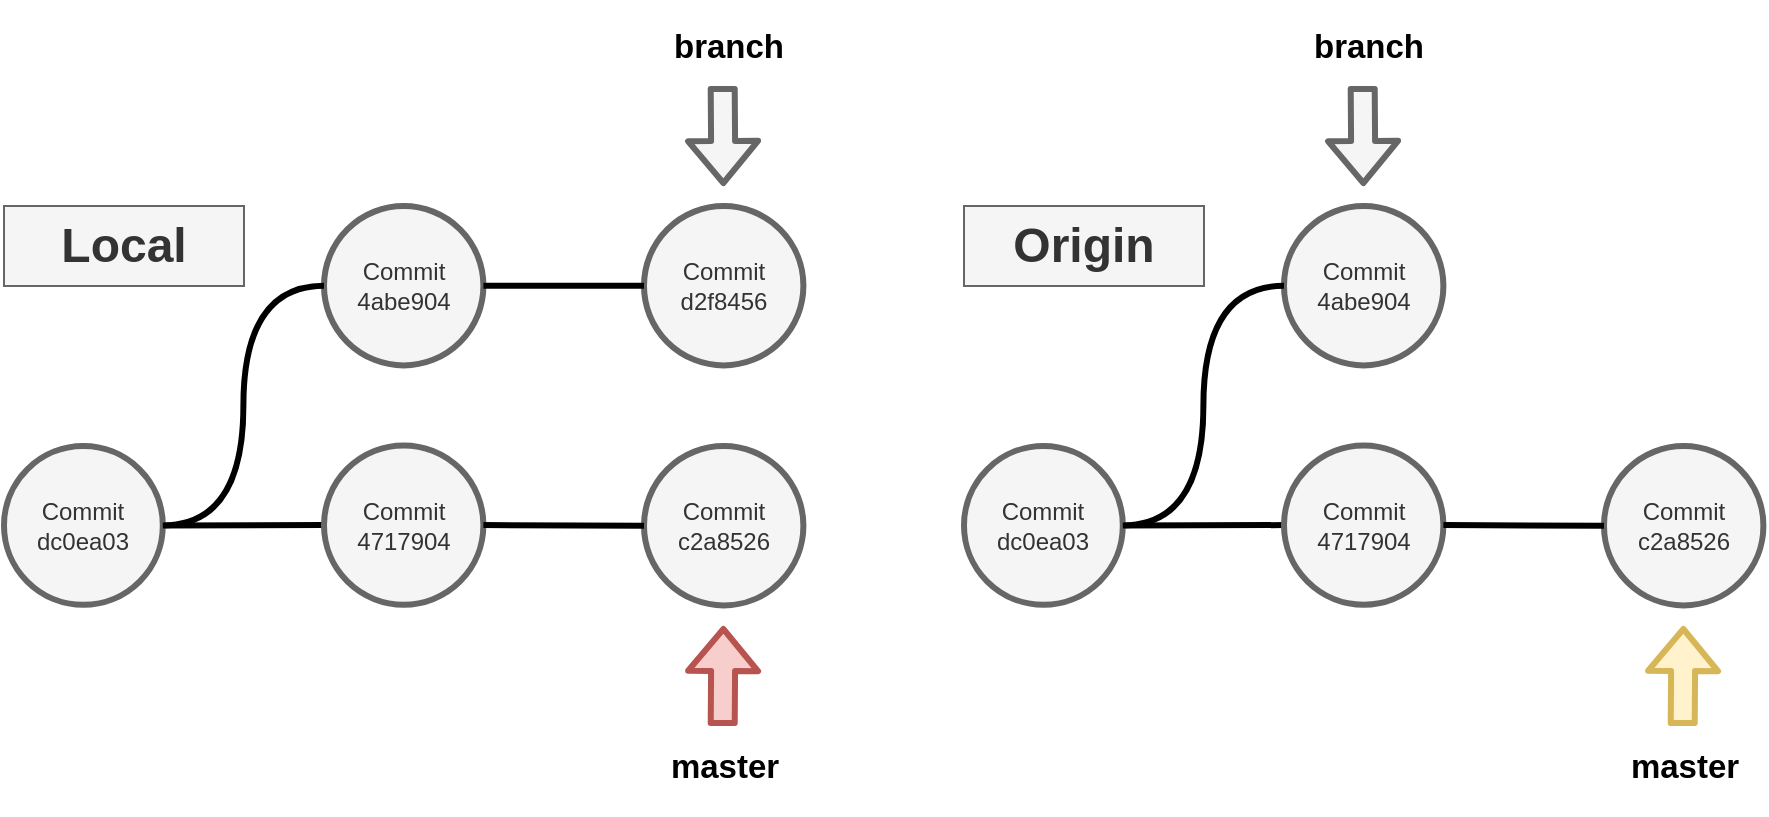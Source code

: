 <mxfile version="13.5.1" type="device"><diagram id="1vah80A7K6ktCt1jhF-4" name="Page-1"><mxGraphModel dx="1106" dy="1003" grid="1" gridSize="10" guides="1" tooltips="1" connect="1" arrows="1" fold="1" page="1" pageScale="1" pageWidth="850" pageHeight="1100" background="#ffffff" math="0" shadow="0"><root><mxCell id="0"/><mxCell id="1" parent="0"/><mxCell id="1KC_f5STFYPKbJo5NqRy-18" style="rounded=0;orthogonalLoop=1;jettySize=auto;html=1;exitX=1;exitY=0.5;exitDx=0;exitDy=0;entryX=0;entryY=0.5;entryDx=0;entryDy=0;strokeWidth=3;endArrow=none;endFill=0;" parent="1" source="1KC_f5STFYPKbJo5NqRy-10" target="1KC_f5STFYPKbJo5NqRy-15" edge="1"><mxGeometry relative="1" as="geometry"/></mxCell><mxCell id="1KC_f5STFYPKbJo5NqRy-10" value="Commit&lt;br&gt;dc0ea03" style="ellipse;whiteSpace=wrap;html=1;aspect=fixed;strokeWidth=3;fillColor=#f5f5f5;strokeColor=#666666;fontColor=#333333;" parent="1" vertex="1"><mxGeometry x="40.0" y="280" width="79.4" height="79.4" as="geometry"/></mxCell><mxCell id="1KC_f5STFYPKbJo5NqRy-11" value="Commit&lt;br&gt;4abe904" style="ellipse;whiteSpace=wrap;html=1;aspect=fixed;strokeWidth=3;fillColor=#f5f5f5;strokeColor=#666666;fontColor=#333333;" parent="1" vertex="1"><mxGeometry x="200.0" y="160" width="79.7" height="79.7" as="geometry"/></mxCell><mxCell id="1KC_f5STFYPKbJo5NqRy-12" value="Commit&lt;br&gt;d2f8456" style="ellipse;whiteSpace=wrap;html=1;aspect=fixed;strokeWidth=3;fillColor=#f5f5f5;strokeColor=#666666;fontColor=#333333;" parent="1" vertex="1"><mxGeometry x="360.0" y="160" width="79.7" height="79.7" as="geometry"/></mxCell><mxCell id="1KC_f5STFYPKbJo5NqRy-13" value="" style="endArrow=none;html=1;entryX=0;entryY=0.5;exitX=1;exitY=0.5;strokeWidth=3;endFill=0;fillColor=#dae8fc;" parent="1" source="1KC_f5STFYPKbJo5NqRy-11" target="1KC_f5STFYPKbJo5NqRy-12" edge="1"><mxGeometry width="50" height="50" relative="1" as="geometry"><mxPoint x="90.0" y="289.7" as="sourcePoint"/><mxPoint x="140.0" y="239.7" as="targetPoint"/></mxGeometry></mxCell><mxCell id="1KC_f5STFYPKbJo5NqRy-14" value="" style="endArrow=none;html=1;strokeWidth=3;entryX=0;entryY=0.5;exitX=1;exitY=0.5;edgeStyle=orthogonalEdgeStyle;curved=1;" parent="1" source="1KC_f5STFYPKbJo5NqRy-10" target="1KC_f5STFYPKbJo5NqRy-11" edge="1"><mxGeometry width="50" height="50" relative="1" as="geometry"><mxPoint x="90.0" y="289.7" as="sourcePoint"/><mxPoint x="140.0" y="239.7" as="targetPoint"/></mxGeometry></mxCell><mxCell id="1KC_f5STFYPKbJo5NqRy-15" value="Commit&lt;br&gt;4717904" style="ellipse;whiteSpace=wrap;html=1;aspect=fixed;strokeWidth=3;fillColor=#f5f5f5;strokeColor=#666666;fontColor=#333333;" parent="1" vertex="1"><mxGeometry x="200.0" y="279.7" width="79.7" height="79.7" as="geometry"/></mxCell><mxCell id="1KC_f5STFYPKbJo5NqRy-19" value="" style="shape=flexArrow;endArrow=classic;html=1;strokeWidth=3;fillColor=#f8cecc;strokeColor=#b85450;" parent="1" edge="1"><mxGeometry width="50" height="50" relative="1" as="geometry"><mxPoint x="399.35" y="420" as="sourcePoint"/><mxPoint x="399.7" y="370" as="targetPoint"/></mxGeometry></mxCell><mxCell id="1KC_f5STFYPKbJo5NqRy-20" value="&lt;h2&gt;master&lt;/h2&gt;" style="edgeLabel;html=1;align=center;verticalAlign=middle;resizable=0;points=[];labelBackgroundColor=none;" parent="1KC_f5STFYPKbJo5NqRy-19" vertex="1" connectable="0"><mxGeometry x="-0.36" y="1" relative="1" as="geometry"><mxPoint x="1.39" y="36.01" as="offset"/></mxGeometry></mxCell><mxCell id="1KC_f5STFYPKbJo5NqRy-21" value="" style="shape=flexArrow;endArrow=classic;html=1;strokeWidth=3;fillColor=#f5f5f5;strokeColor=#666666;" parent="1" edge="1"><mxGeometry width="50" height="50" relative="1" as="geometry"><mxPoint x="399.35" y="100" as="sourcePoint"/><mxPoint x="399.7" y="150" as="targetPoint"/></mxGeometry></mxCell><mxCell id="1KC_f5STFYPKbJo5NqRy-22" value="&lt;h2&gt;branch&lt;/h2&gt;" style="edgeLabel;html=1;align=center;verticalAlign=middle;resizable=0;points=[];labelBackgroundColor=none;" parent="1KC_f5STFYPKbJo5NqRy-21" vertex="1" connectable="0"><mxGeometry x="-0.36" y="1" relative="1" as="geometry"><mxPoint x="1.39" y="-35.99" as="offset"/></mxGeometry></mxCell><mxCell id="UzJVnJ_MkqBOhEdDcxeP-1" style="rounded=0;orthogonalLoop=1;jettySize=auto;html=1;exitX=1;exitY=0.5;exitDx=0;exitDy=0;entryX=0;entryY=0.5;entryDx=0;entryDy=0;strokeWidth=3;endArrow=none;endFill=0;" parent="1" source="UzJVnJ_MkqBOhEdDcxeP-2" target="UzJVnJ_MkqBOhEdDcxeP-7" edge="1"><mxGeometry relative="1" as="geometry"/></mxCell><mxCell id="UzJVnJ_MkqBOhEdDcxeP-2" value="Commit&lt;br&gt;dc0ea03" style="ellipse;whiteSpace=wrap;html=1;aspect=fixed;strokeWidth=3;fillColor=#f5f5f5;strokeColor=#666666;fontColor=#333333;" parent="1" vertex="1"><mxGeometry x="520" y="280" width="79.4" height="79.4" as="geometry"/></mxCell><mxCell id="UzJVnJ_MkqBOhEdDcxeP-3" value="Commit&lt;br&gt;4abe904" style="ellipse;whiteSpace=wrap;html=1;aspect=fixed;strokeWidth=3;fillColor=#f5f5f5;strokeColor=#666666;fontColor=#333333;" parent="1" vertex="1"><mxGeometry x="680" y="160" width="79.7" height="79.7" as="geometry"/></mxCell><mxCell id="UzJVnJ_MkqBOhEdDcxeP-6" value="" style="endArrow=none;html=1;strokeWidth=3;entryX=0;entryY=0.5;exitX=1;exitY=0.5;edgeStyle=orthogonalEdgeStyle;curved=1;" parent="1" source="UzJVnJ_MkqBOhEdDcxeP-2" target="UzJVnJ_MkqBOhEdDcxeP-3" edge="1"><mxGeometry width="50" height="50" relative="1" as="geometry"><mxPoint x="570" y="289.7" as="sourcePoint"/><mxPoint x="620" y="239.7" as="targetPoint"/></mxGeometry></mxCell><mxCell id="UzJVnJ_MkqBOhEdDcxeP-7" value="Commit&lt;br&gt;4717904" style="ellipse;whiteSpace=wrap;html=1;aspect=fixed;strokeWidth=3;fillColor=#f5f5f5;strokeColor=#666666;fontColor=#333333;" parent="1" vertex="1"><mxGeometry x="680" y="279.7" width="79.7" height="79.7" as="geometry"/></mxCell><mxCell id="UzJVnJ_MkqBOhEdDcxeP-8" value="Commit&lt;br&gt;c2a8526" style="ellipse;whiteSpace=wrap;html=1;aspect=fixed;strokeWidth=3;fillColor=#f5f5f5;strokeColor=#666666;fontColor=#333333;" parent="1" vertex="1"><mxGeometry x="840" y="280" width="79.7" height="79.7" as="geometry"/></mxCell><mxCell id="UzJVnJ_MkqBOhEdDcxeP-9" value="" style="endArrow=none;html=1;entryX=0;entryY=0.5;exitX=1;exitY=0.5;strokeWidth=3;endFill=0;" parent="1" source="UzJVnJ_MkqBOhEdDcxeP-7" target="UzJVnJ_MkqBOhEdDcxeP-8" edge="1"><mxGeometry width="50" height="50" relative="1" as="geometry"><mxPoint x="570" y="409.7" as="sourcePoint"/><mxPoint x="620" y="359.7" as="targetPoint"/></mxGeometry></mxCell><mxCell id="UzJVnJ_MkqBOhEdDcxeP-10" value="" style="shape=flexArrow;endArrow=classic;html=1;strokeWidth=3;fillColor=#fff2cc;strokeColor=#d6b656;" parent="1" edge="1"><mxGeometry width="50" height="50" relative="1" as="geometry"><mxPoint x="879.35" y="420" as="sourcePoint"/><mxPoint x="879.7" y="370" as="targetPoint"/></mxGeometry></mxCell><mxCell id="UzJVnJ_MkqBOhEdDcxeP-11" value="&lt;h2&gt;master&lt;/h2&gt;" style="edgeLabel;html=1;align=center;verticalAlign=middle;resizable=0;points=[];labelBackgroundColor=none;" parent="UzJVnJ_MkqBOhEdDcxeP-10" vertex="1" connectable="0"><mxGeometry x="-0.36" y="1" relative="1" as="geometry"><mxPoint x="1.39" y="36.01" as="offset"/></mxGeometry></mxCell><mxCell id="UzJVnJ_MkqBOhEdDcxeP-12" value="" style="shape=flexArrow;endArrow=classic;html=1;strokeWidth=3;fillColor=#f5f5f5;strokeColor=#666666;" parent="1" edge="1"><mxGeometry width="50" height="50" relative="1" as="geometry"><mxPoint x="719.35" y="100" as="sourcePoint"/><mxPoint x="719.7" y="150" as="targetPoint"/></mxGeometry></mxCell><mxCell id="UzJVnJ_MkqBOhEdDcxeP-13" value="&lt;h2&gt;branch&lt;/h2&gt;" style="edgeLabel;html=1;align=center;verticalAlign=middle;resizable=0;points=[];labelBackgroundColor=none;" parent="UzJVnJ_MkqBOhEdDcxeP-12" vertex="1" connectable="0"><mxGeometry x="-0.36" y="1" relative="1" as="geometry"><mxPoint x="1.39" y="-35.99" as="offset"/></mxGeometry></mxCell><mxCell id="UzJVnJ_MkqBOhEdDcxeP-14" value="&lt;h1&gt;Local&lt;/h1&gt;" style="text;html=1;strokeColor=#666666;fillColor=#f5f5f5;align=center;verticalAlign=middle;whiteSpace=wrap;rounded=0;fontColor=#333333;" parent="1" vertex="1"><mxGeometry x="40" y="160" width="120" height="40" as="geometry"/></mxCell><mxCell id="UzJVnJ_MkqBOhEdDcxeP-15" value="&lt;h1&gt;Origin&lt;/h1&gt;" style="text;html=1;strokeColor=#666666;fillColor=#f5f5f5;align=center;verticalAlign=middle;whiteSpace=wrap;rounded=0;fontColor=#333333;" parent="1" vertex="1"><mxGeometry x="520" y="160" width="120" height="40" as="geometry"/></mxCell><mxCell id="3NYI8JceQAYsPeyPncB3-1" value="Commit&lt;br&gt;c2a8526" style="ellipse;whiteSpace=wrap;html=1;aspect=fixed;strokeWidth=3;fillColor=#f5f5f5;strokeColor=#666666;fontColor=#333333;" parent="1" vertex="1"><mxGeometry x="360" y="280" width="79.7" height="79.7" as="geometry"/></mxCell><mxCell id="3NYI8JceQAYsPeyPncB3-2" value="" style="endArrow=none;html=1;entryX=0;entryY=0.5;exitX=1;exitY=0.5;strokeWidth=3;endFill=0;exitDx=0;exitDy=0;" parent="1" source="1KC_f5STFYPKbJo5NqRy-15" target="3NYI8JceQAYsPeyPncB3-1" edge="1"><mxGeometry width="50" height="50" relative="1" as="geometry"><mxPoint x="279.7" y="319.55" as="sourcePoint"/><mxPoint x="140" y="359.7" as="targetPoint"/></mxGeometry></mxCell></root></mxGraphModel></diagram></mxfile>